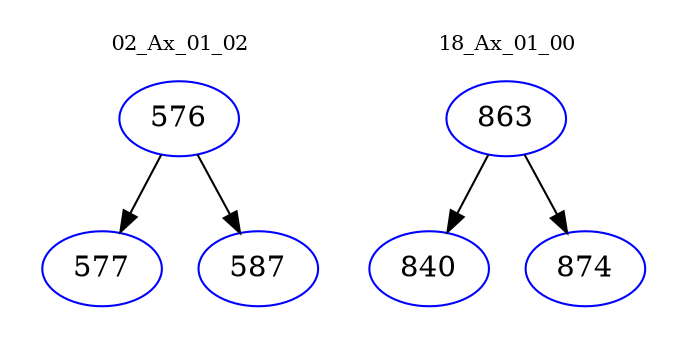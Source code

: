 digraph{
subgraph cluster_0 {
color = white
label = "02_Ax_01_02";
fontsize=10;
T0_576 [label="576", color="blue"]
T0_576 -> T0_577 [color="black"]
T0_577 [label="577", color="blue"]
T0_576 -> T0_587 [color="black"]
T0_587 [label="587", color="blue"]
}
subgraph cluster_1 {
color = white
label = "18_Ax_01_00";
fontsize=10;
T1_863 [label="863", color="blue"]
T1_863 -> T1_840 [color="black"]
T1_840 [label="840", color="blue"]
T1_863 -> T1_874 [color="black"]
T1_874 [label="874", color="blue"]
}
}
